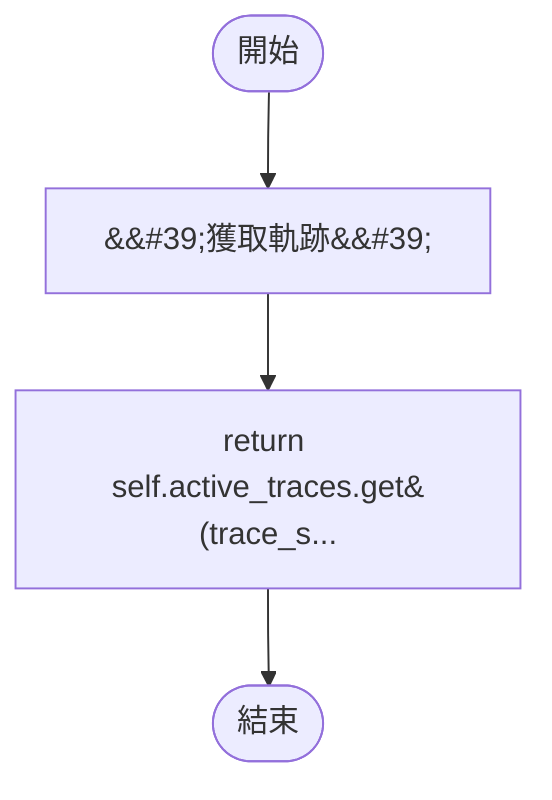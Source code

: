 flowchart TB
    n1([開始])
    n2([結束])
    n3[&amp;&#35;39;獲取軌跡&amp;&#35;39;]
    n4[return self.active_traces.get&#40;trace_s...]
    n1 --> n3
    n3 --> n4
    n4 --> n2